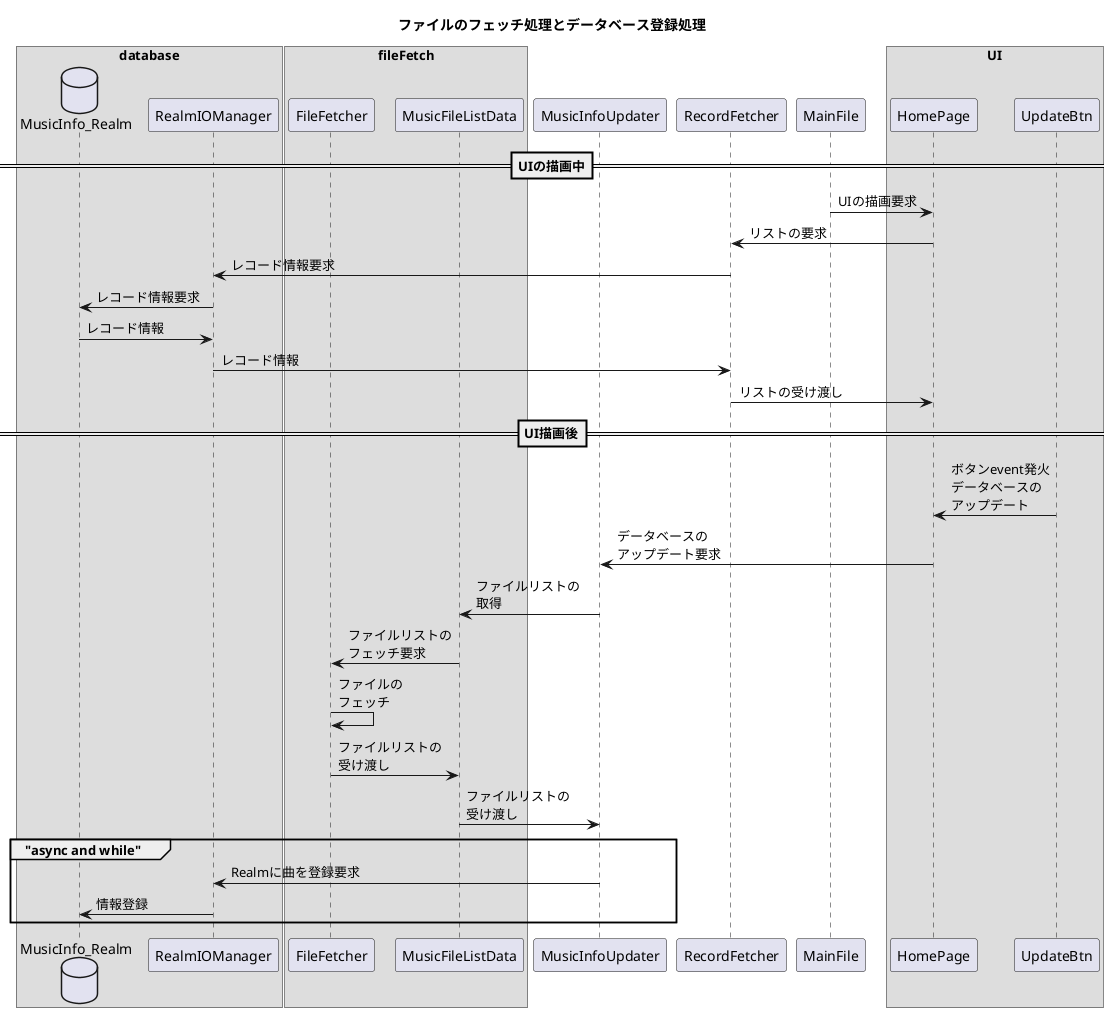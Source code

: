 @startuml

title ファイルのフェッチ処理とデータベース登録処理

box database
    database MusicInfo_Realm
    participant RealmIOManager
end box

box fileFetch
    participant FileFetcher
    participant MusicFileListData
end box

participant MusicInfoUpdater
participant RecordFetcher

participant MainFile

box UI
    participant HomePage
    participant UpdateBtn
end box

==UIの描画中==

MainFile -> HomePage : UIの描画要求
HomePage -> RecordFetcher : リストの要求
RecordFetcher -> RealmIOManager : レコード情報要求
RealmIOManager -> MusicInfo_Realm : レコード情報要求
MusicInfo_Realm -> RealmIOManager : レコード情報
RealmIOManager -> RecordFetcher : レコード情報
RecordFetcher -> HomePage : リストの受け渡し

==UI描画後==

UpdateBtn -> HomePage : ボタンevent発火\nデータベースの\nアップデート
HomePage -> MusicInfoUpdater : データベースの\nアップデート要求

MusicInfoUpdater -> MusicFileListData : ファイルリストの\n取得
MusicFileListData -> FileFetcher : ファイルリストの\nフェッチ要求
FileFetcher -> FileFetcher : ファイルの\nフェッチ
FileFetcher -> MusicFileListData : ファイルリストの\n受け渡し

MusicFileListData -> MusicInfoUpdater : ファイルリストの\n受け渡し

group "async and while"
    MusicInfoUpdater -> RealmIOManager : Realmに曲を登録要求
    RealmIOManager -> MusicInfo_Realm : 情報登録
end group

@enduml